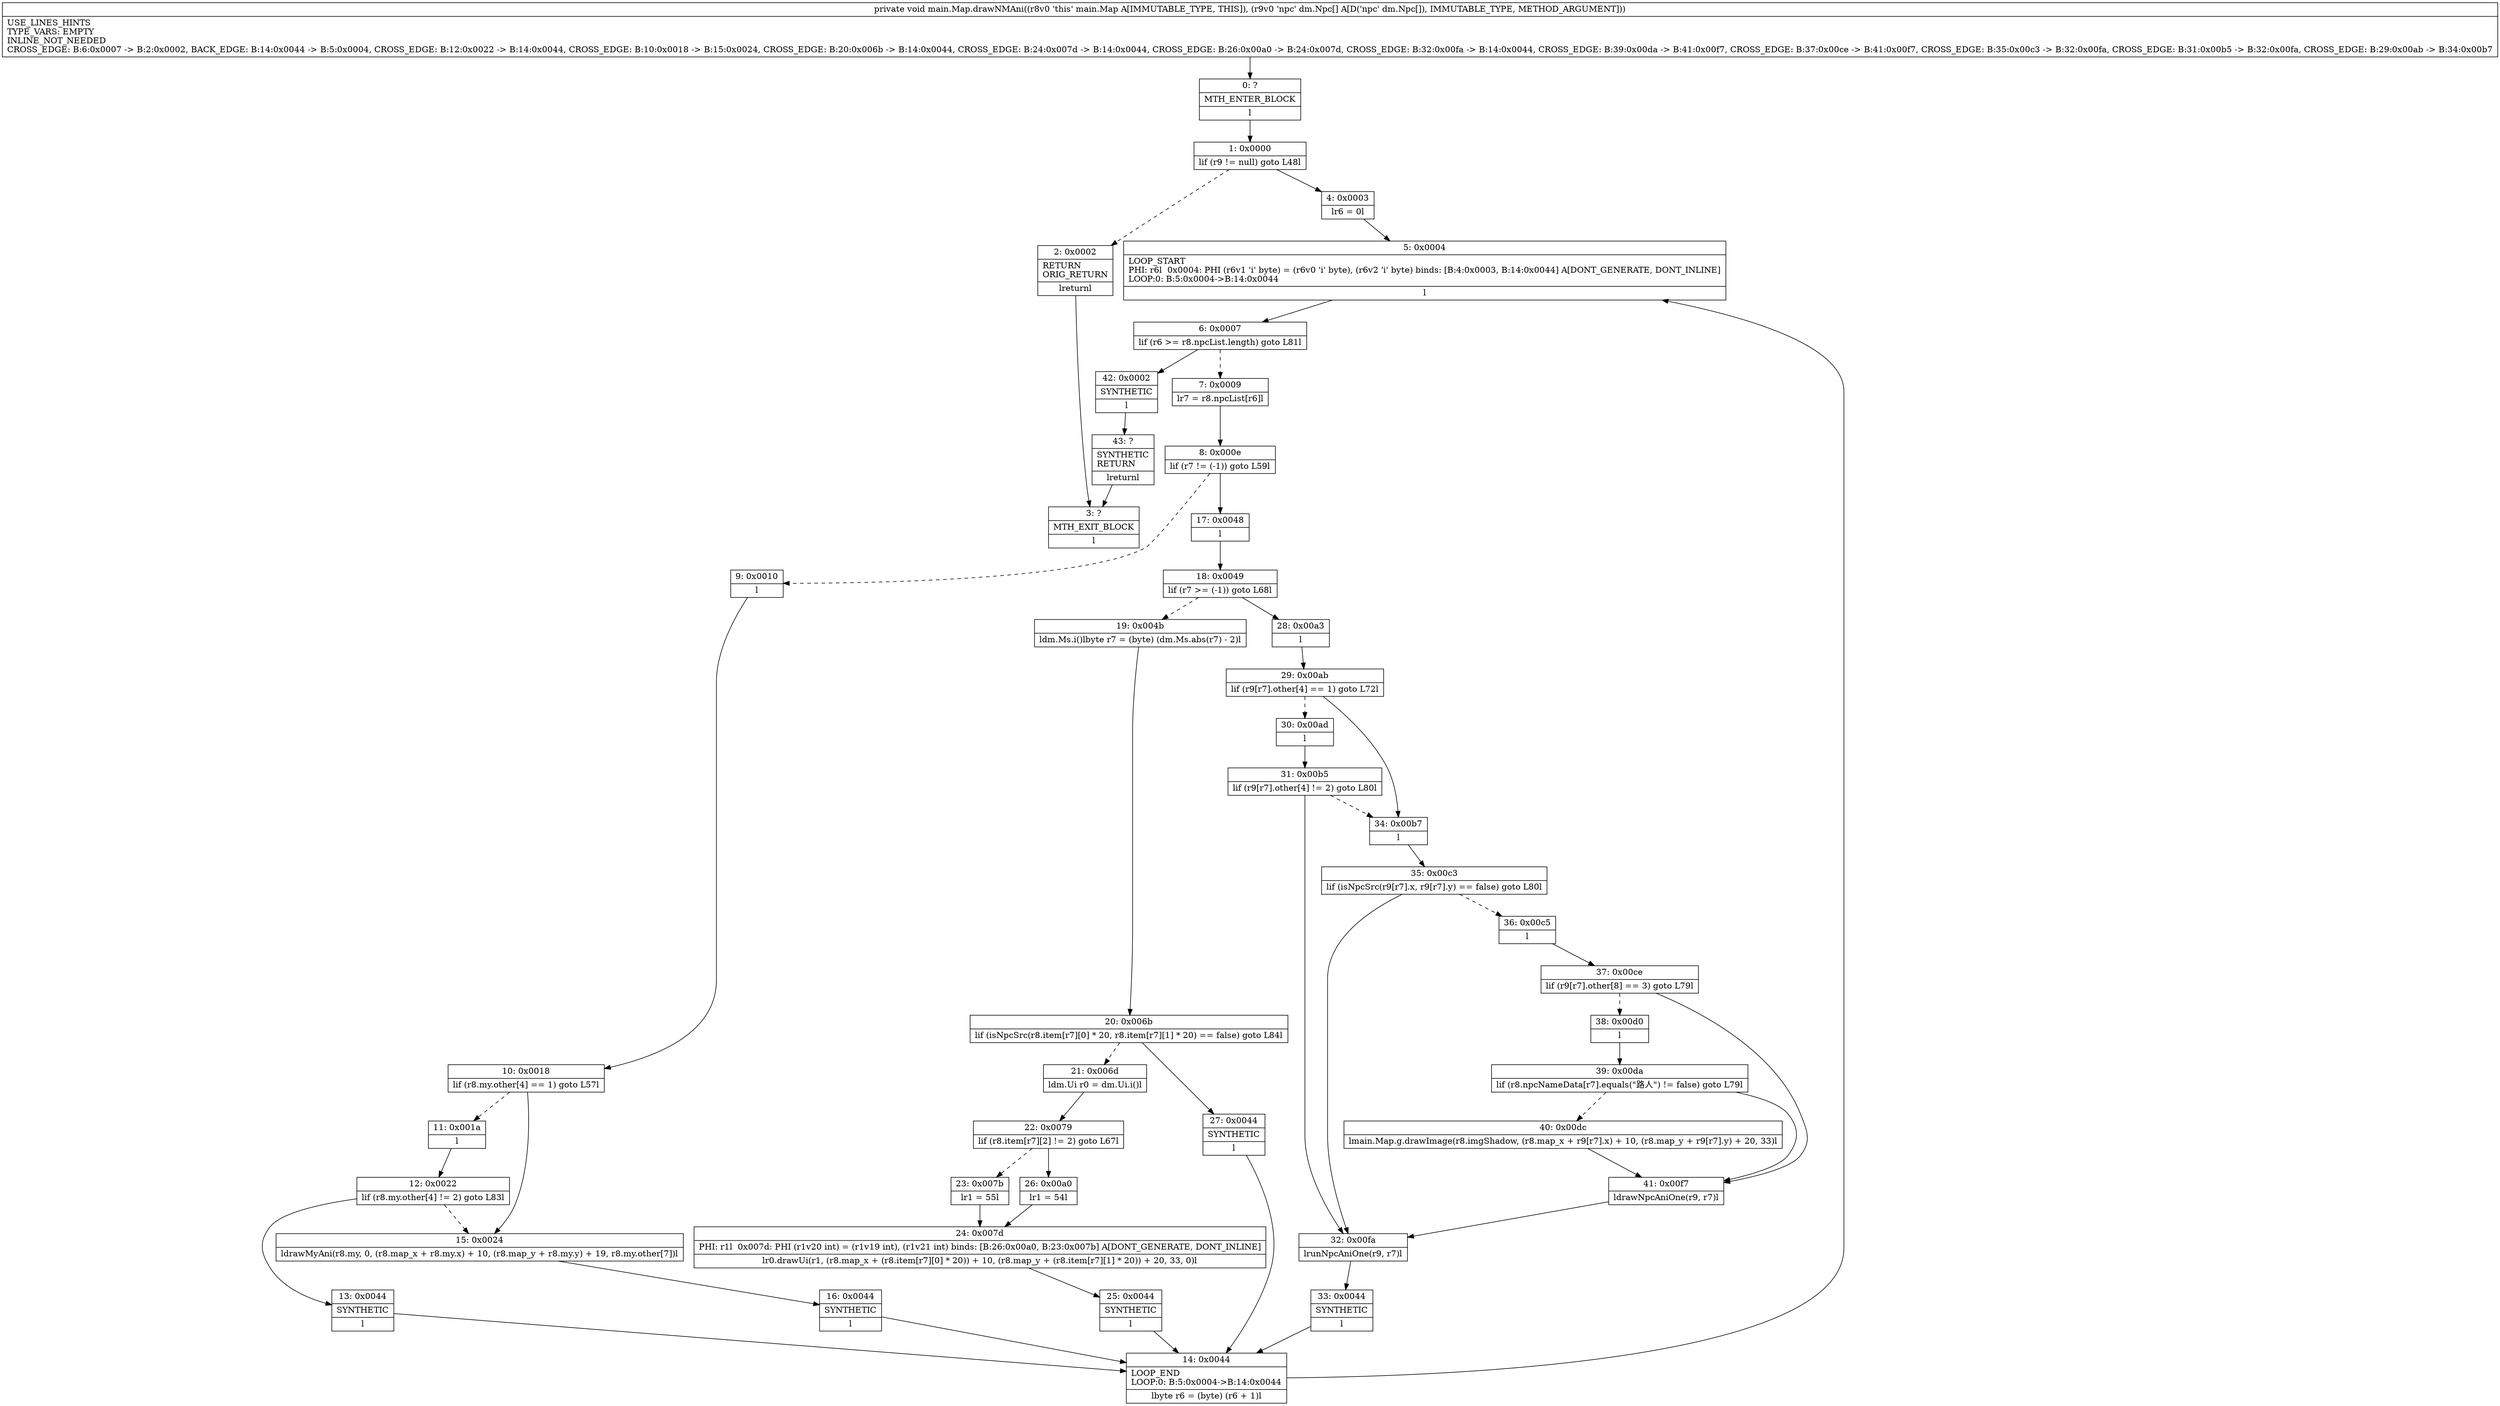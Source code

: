 digraph "CFG formain.Map.drawNMAni([Ldm\/Npc;)V" {
Node_0 [shape=record,label="{0\:\ ?|MTH_ENTER_BLOCK\l|l}"];
Node_1 [shape=record,label="{1\:\ 0x0000|lif (r9 != null) goto L48l}"];
Node_2 [shape=record,label="{2\:\ 0x0002|RETURN\lORIG_RETURN\l|lreturnl}"];
Node_3 [shape=record,label="{3\:\ ?|MTH_EXIT_BLOCK\l|l}"];
Node_4 [shape=record,label="{4\:\ 0x0003|lr6 = 0l}"];
Node_5 [shape=record,label="{5\:\ 0x0004|LOOP_START\lPHI: r6l  0x0004: PHI (r6v1 'i' byte) = (r6v0 'i' byte), (r6v2 'i' byte) binds: [B:4:0x0003, B:14:0x0044] A[DONT_GENERATE, DONT_INLINE]\lLOOP:0: B:5:0x0004\-\>B:14:0x0044\l|l}"];
Node_6 [shape=record,label="{6\:\ 0x0007|lif (r6 \>= r8.npcList.length) goto L81l}"];
Node_7 [shape=record,label="{7\:\ 0x0009|lr7 = r8.npcList[r6]l}"];
Node_8 [shape=record,label="{8\:\ 0x000e|lif (r7 != (\-1)) goto L59l}"];
Node_9 [shape=record,label="{9\:\ 0x0010|l}"];
Node_10 [shape=record,label="{10\:\ 0x0018|lif (r8.my.other[4] == 1) goto L57l}"];
Node_11 [shape=record,label="{11\:\ 0x001a|l}"];
Node_12 [shape=record,label="{12\:\ 0x0022|lif (r8.my.other[4] != 2) goto L83l}"];
Node_13 [shape=record,label="{13\:\ 0x0044|SYNTHETIC\l|l}"];
Node_14 [shape=record,label="{14\:\ 0x0044|LOOP_END\lLOOP:0: B:5:0x0004\-\>B:14:0x0044\l|lbyte r6 = (byte) (r6 + 1)l}"];
Node_15 [shape=record,label="{15\:\ 0x0024|ldrawMyAni(r8.my, 0, (r8.map_x + r8.my.x) + 10, (r8.map_y + r8.my.y) + 19, r8.my.other[7])l}"];
Node_16 [shape=record,label="{16\:\ 0x0044|SYNTHETIC\l|l}"];
Node_17 [shape=record,label="{17\:\ 0x0048|l}"];
Node_18 [shape=record,label="{18\:\ 0x0049|lif (r7 \>= (\-1)) goto L68l}"];
Node_19 [shape=record,label="{19\:\ 0x004b|ldm.Ms.i()lbyte r7 = (byte) (dm.Ms.abs(r7) \- 2)l}"];
Node_20 [shape=record,label="{20\:\ 0x006b|lif (isNpcSrc(r8.item[r7][0] * 20, r8.item[r7][1] * 20) == false) goto L84l}"];
Node_21 [shape=record,label="{21\:\ 0x006d|ldm.Ui r0 = dm.Ui.i()l}"];
Node_22 [shape=record,label="{22\:\ 0x0079|lif (r8.item[r7][2] != 2) goto L67l}"];
Node_23 [shape=record,label="{23\:\ 0x007b|lr1 = 55l}"];
Node_24 [shape=record,label="{24\:\ 0x007d|PHI: r1l  0x007d: PHI (r1v20 int) = (r1v19 int), (r1v21 int) binds: [B:26:0x00a0, B:23:0x007b] A[DONT_GENERATE, DONT_INLINE]\l|lr0.drawUi(r1, (r8.map_x + (r8.item[r7][0] * 20)) + 10, (r8.map_y + (r8.item[r7][1] * 20)) + 20, 33, 0)l}"];
Node_25 [shape=record,label="{25\:\ 0x0044|SYNTHETIC\l|l}"];
Node_26 [shape=record,label="{26\:\ 0x00a0|lr1 = 54l}"];
Node_27 [shape=record,label="{27\:\ 0x0044|SYNTHETIC\l|l}"];
Node_28 [shape=record,label="{28\:\ 0x00a3|l}"];
Node_29 [shape=record,label="{29\:\ 0x00ab|lif (r9[r7].other[4] == 1) goto L72l}"];
Node_30 [shape=record,label="{30\:\ 0x00ad|l}"];
Node_31 [shape=record,label="{31\:\ 0x00b5|lif (r9[r7].other[4] != 2) goto L80l}"];
Node_32 [shape=record,label="{32\:\ 0x00fa|lrunNpcAniOne(r9, r7)l}"];
Node_33 [shape=record,label="{33\:\ 0x0044|SYNTHETIC\l|l}"];
Node_34 [shape=record,label="{34\:\ 0x00b7|l}"];
Node_35 [shape=record,label="{35\:\ 0x00c3|lif (isNpcSrc(r9[r7].x, r9[r7].y) == false) goto L80l}"];
Node_36 [shape=record,label="{36\:\ 0x00c5|l}"];
Node_37 [shape=record,label="{37\:\ 0x00ce|lif (r9[r7].other[8] == 3) goto L79l}"];
Node_38 [shape=record,label="{38\:\ 0x00d0|l}"];
Node_39 [shape=record,label="{39\:\ 0x00da|lif (r8.npcNameData[r7].equals(\"路人\") != false) goto L79l}"];
Node_40 [shape=record,label="{40\:\ 0x00dc|lmain.Map.g.drawImage(r8.imgShadow, (r8.map_x + r9[r7].x) + 10, (r8.map_y + r9[r7].y) + 20, 33)l}"];
Node_41 [shape=record,label="{41\:\ 0x00f7|ldrawNpcAniOne(r9, r7)l}"];
Node_42 [shape=record,label="{42\:\ 0x0002|SYNTHETIC\l|l}"];
Node_43 [shape=record,label="{43\:\ ?|SYNTHETIC\lRETURN\l|lreturnl}"];
MethodNode[shape=record,label="{private void main.Map.drawNMAni((r8v0 'this' main.Map A[IMMUTABLE_TYPE, THIS]), (r9v0 'npc' dm.Npc[] A[D('npc' dm.Npc[]), IMMUTABLE_TYPE, METHOD_ARGUMENT]))  | USE_LINES_HINTS\lTYPE_VARS: EMPTY\lINLINE_NOT_NEEDED\lCROSS_EDGE: B:6:0x0007 \-\> B:2:0x0002, BACK_EDGE: B:14:0x0044 \-\> B:5:0x0004, CROSS_EDGE: B:12:0x0022 \-\> B:14:0x0044, CROSS_EDGE: B:10:0x0018 \-\> B:15:0x0024, CROSS_EDGE: B:20:0x006b \-\> B:14:0x0044, CROSS_EDGE: B:24:0x007d \-\> B:14:0x0044, CROSS_EDGE: B:26:0x00a0 \-\> B:24:0x007d, CROSS_EDGE: B:32:0x00fa \-\> B:14:0x0044, CROSS_EDGE: B:39:0x00da \-\> B:41:0x00f7, CROSS_EDGE: B:37:0x00ce \-\> B:41:0x00f7, CROSS_EDGE: B:35:0x00c3 \-\> B:32:0x00fa, CROSS_EDGE: B:31:0x00b5 \-\> B:32:0x00fa, CROSS_EDGE: B:29:0x00ab \-\> B:34:0x00b7\l}"];
MethodNode -> Node_0;
Node_0 -> Node_1;
Node_1 -> Node_2[style=dashed];
Node_1 -> Node_4;
Node_2 -> Node_3;
Node_4 -> Node_5;
Node_5 -> Node_6;
Node_6 -> Node_7[style=dashed];
Node_6 -> Node_42;
Node_7 -> Node_8;
Node_8 -> Node_9[style=dashed];
Node_8 -> Node_17;
Node_9 -> Node_10;
Node_10 -> Node_11[style=dashed];
Node_10 -> Node_15;
Node_11 -> Node_12;
Node_12 -> Node_15[style=dashed];
Node_12 -> Node_13;
Node_13 -> Node_14;
Node_14 -> Node_5;
Node_15 -> Node_16;
Node_16 -> Node_14;
Node_17 -> Node_18;
Node_18 -> Node_19[style=dashed];
Node_18 -> Node_28;
Node_19 -> Node_20;
Node_20 -> Node_21[style=dashed];
Node_20 -> Node_27;
Node_21 -> Node_22;
Node_22 -> Node_23[style=dashed];
Node_22 -> Node_26;
Node_23 -> Node_24;
Node_24 -> Node_25;
Node_25 -> Node_14;
Node_26 -> Node_24;
Node_27 -> Node_14;
Node_28 -> Node_29;
Node_29 -> Node_30[style=dashed];
Node_29 -> Node_34;
Node_30 -> Node_31;
Node_31 -> Node_34[style=dashed];
Node_31 -> Node_32;
Node_32 -> Node_33;
Node_33 -> Node_14;
Node_34 -> Node_35;
Node_35 -> Node_36[style=dashed];
Node_35 -> Node_32;
Node_36 -> Node_37;
Node_37 -> Node_38[style=dashed];
Node_37 -> Node_41;
Node_38 -> Node_39;
Node_39 -> Node_40[style=dashed];
Node_39 -> Node_41;
Node_40 -> Node_41;
Node_41 -> Node_32;
Node_42 -> Node_43;
Node_43 -> Node_3;
}

